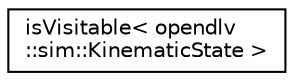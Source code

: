 digraph "Graphical Class Hierarchy"
{
 // LATEX_PDF_SIZE
  edge [fontname="Helvetica",fontsize="10",labelfontname="Helvetica",labelfontsize="10"];
  node [fontname="Helvetica",fontsize="10",shape=record];
  rankdir="LR";
  Node0 [label="isVisitable\< opendlv\l::sim::KinematicState \>",height=0.2,width=0.4,color="black", fillcolor="white", style="filled",URL="$structisVisitable_3_01opendlv_1_1sim_1_1KinematicState_01_4.html",tooltip=" "];
}
